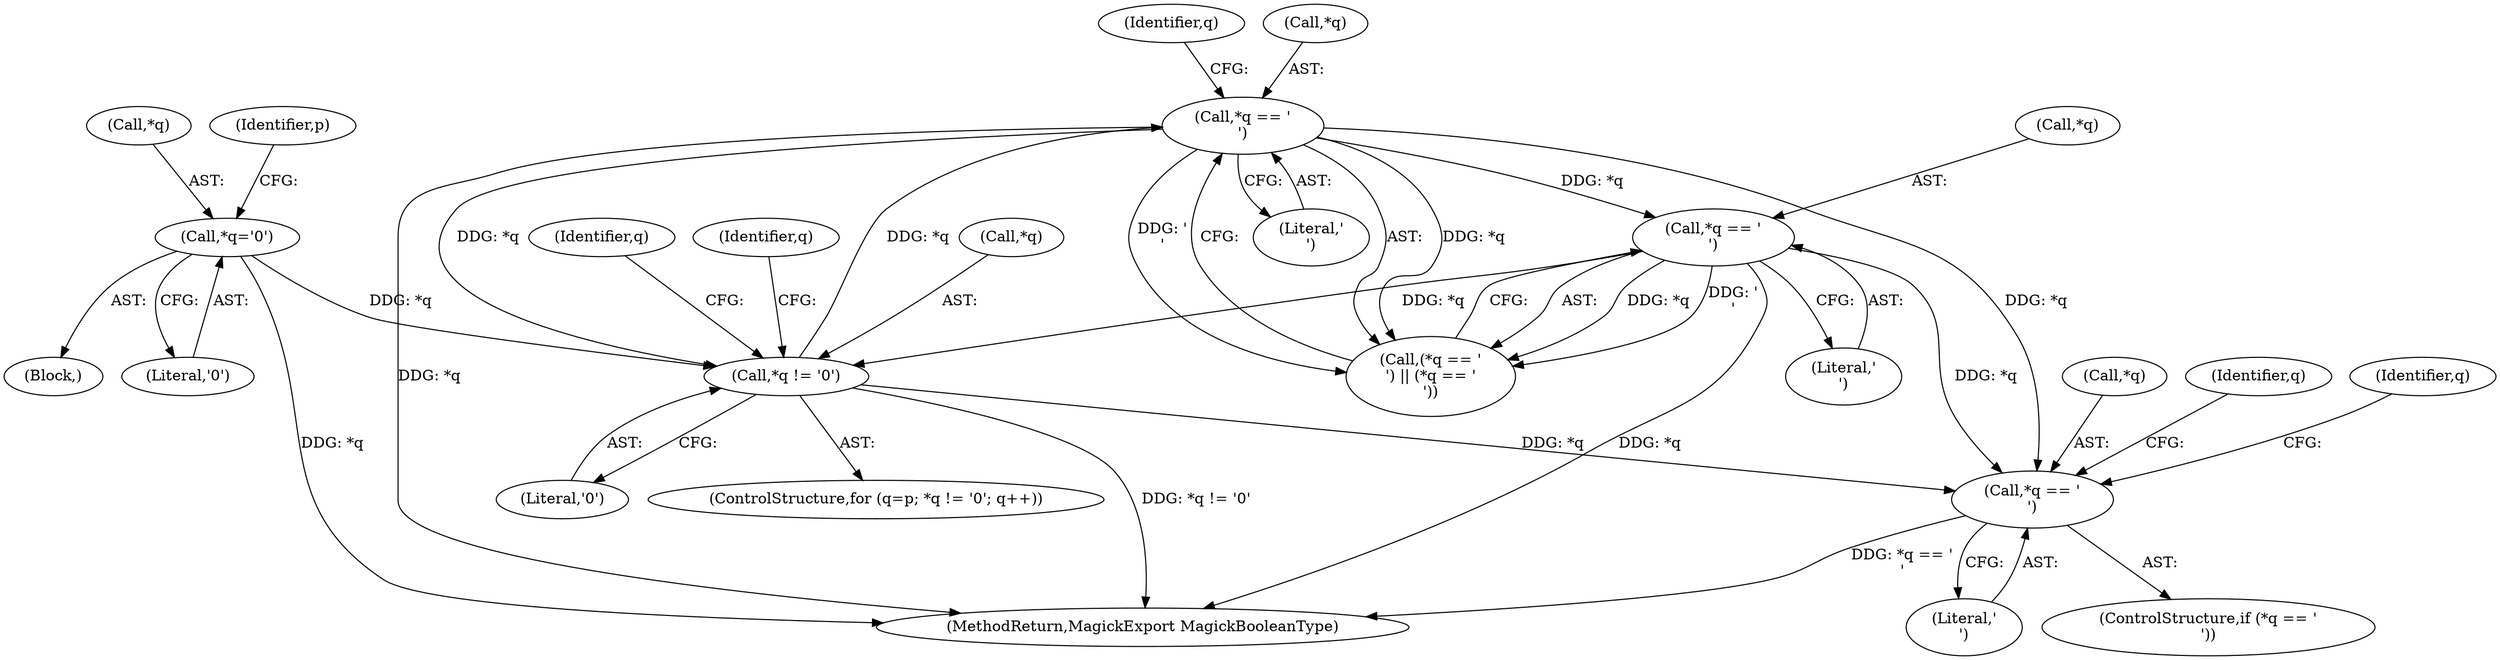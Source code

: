 digraph "0_ImageMagick_f595a1985233c399a05c0c37cc41de16a90dd025@pointer" {
"1000294" [label="(Call,*q == '\r')"];
"1000284" [label="(Call,*q == '\r')"];
"1000276" [label="(Call,*q != '\0')"];
"1000288" [label="(Call,*q == '\n')"];
"1000305" [label="(Call,*q='\0')"];
"1000288" [label="(Call,*q == '\n')"];
"1000295" [label="(Call,*q)"];
"1000272" [label="(ControlStructure,for (q=p; *q != '\0'; q++))"];
"1000265" [label="(Block,)"];
"1000294" [label="(Call,*q == '\r')"];
"1000279" [label="(Literal,'\0')"];
"1000277" [label="(Call,*q)"];
"1000286" [label="(Identifier,q)"];
"1000297" [label="(Literal,'\r')"];
"1000296" [label="(Identifier,q)"];
"1000291" [label="(Literal,'\n')"];
"1000283" [label="(Call,(*q == '\r') || (*q == '\n'))"];
"1000290" [label="(Identifier,q)"];
"1002049" [label="(MethodReturn,MagickExport MagickBooleanType)"];
"1000310" [label="(Identifier,p)"];
"1000305" [label="(Call,*q='\0')"];
"1000289" [label="(Call,*q)"];
"1000307" [label="(Identifier,q)"];
"1000301" [label="(Identifier,q)"];
"1000284" [label="(Call,*q == '\r')"];
"1000308" [label="(Literal,'\0')"];
"1000287" [label="(Literal,'\r')"];
"1000285" [label="(Call,*q)"];
"1000276" [label="(Call,*q != '\0')"];
"1000306" [label="(Call,*q)"];
"1000293" [label="(ControlStructure,if (*q == '\r'))"];
"1000294" -> "1000293"  [label="AST: "];
"1000294" -> "1000297"  [label="CFG: "];
"1000295" -> "1000294"  [label="AST: "];
"1000297" -> "1000294"  [label="AST: "];
"1000301" -> "1000294"  [label="CFG: "];
"1000307" -> "1000294"  [label="CFG: "];
"1000294" -> "1002049"  [label="DDG: *q == '\r'"];
"1000284" -> "1000294"  [label="DDG: *q"];
"1000288" -> "1000294"  [label="DDG: *q"];
"1000276" -> "1000294"  [label="DDG: *q"];
"1000284" -> "1000283"  [label="AST: "];
"1000284" -> "1000287"  [label="CFG: "];
"1000285" -> "1000284"  [label="AST: "];
"1000287" -> "1000284"  [label="AST: "];
"1000290" -> "1000284"  [label="CFG: "];
"1000283" -> "1000284"  [label="CFG: "];
"1000284" -> "1002049"  [label="DDG: *q"];
"1000284" -> "1000276"  [label="DDG: *q"];
"1000284" -> "1000283"  [label="DDG: *q"];
"1000284" -> "1000283"  [label="DDG: '\r'"];
"1000276" -> "1000284"  [label="DDG: *q"];
"1000284" -> "1000288"  [label="DDG: *q"];
"1000276" -> "1000272"  [label="AST: "];
"1000276" -> "1000279"  [label="CFG: "];
"1000277" -> "1000276"  [label="AST: "];
"1000279" -> "1000276"  [label="AST: "];
"1000286" -> "1000276"  [label="CFG: "];
"1000296" -> "1000276"  [label="CFG: "];
"1000276" -> "1002049"  [label="DDG: *q != '\0'"];
"1000288" -> "1000276"  [label="DDG: *q"];
"1000305" -> "1000276"  [label="DDG: *q"];
"1000288" -> "1000283"  [label="AST: "];
"1000288" -> "1000291"  [label="CFG: "];
"1000289" -> "1000288"  [label="AST: "];
"1000291" -> "1000288"  [label="AST: "];
"1000283" -> "1000288"  [label="CFG: "];
"1000288" -> "1002049"  [label="DDG: *q"];
"1000288" -> "1000283"  [label="DDG: *q"];
"1000288" -> "1000283"  [label="DDG: '\n'"];
"1000305" -> "1000265"  [label="AST: "];
"1000305" -> "1000308"  [label="CFG: "];
"1000306" -> "1000305"  [label="AST: "];
"1000308" -> "1000305"  [label="AST: "];
"1000310" -> "1000305"  [label="CFG: "];
"1000305" -> "1002049"  [label="DDG: *q"];
}
